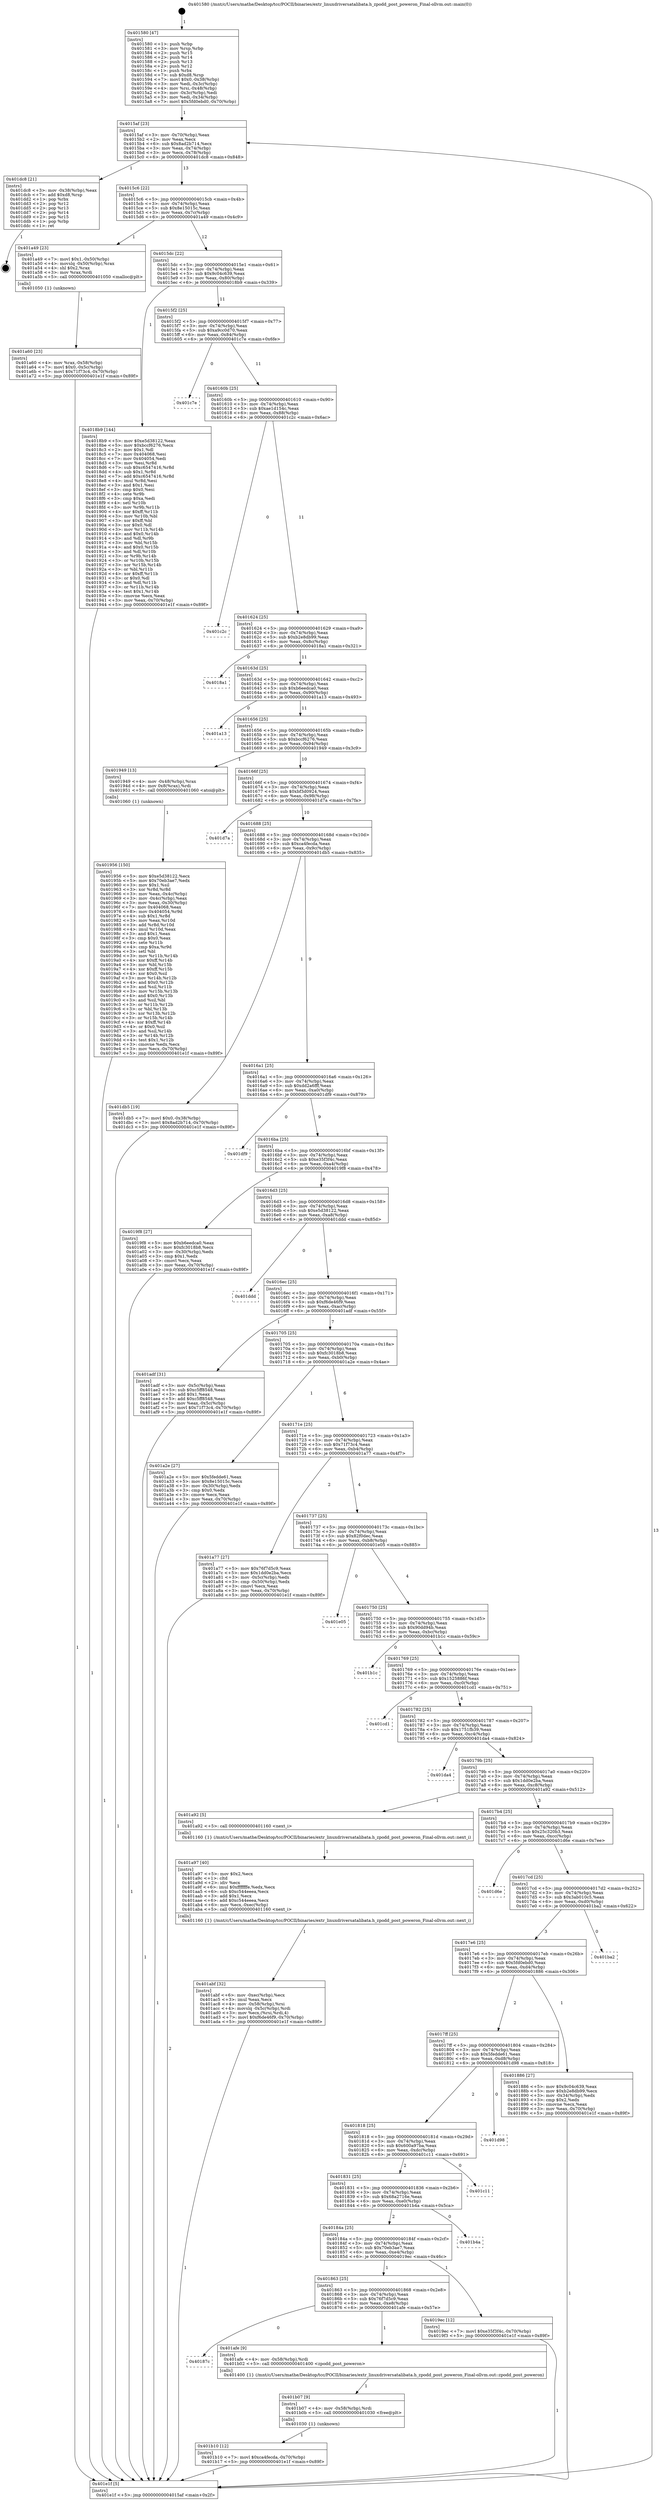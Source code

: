 digraph "0x401580" {
  label = "0x401580 (/mnt/c/Users/mathe/Desktop/tcc/POCII/binaries/extr_linuxdriversatalibata.h_zpodd_post_poweron_Final-ollvm.out::main(0))"
  labelloc = "t"
  node[shape=record]

  Entry [label="",width=0.3,height=0.3,shape=circle,fillcolor=black,style=filled]
  "0x4015af" [label="{
     0x4015af [23]\l
     | [instrs]\l
     &nbsp;&nbsp;0x4015af \<+3\>: mov -0x70(%rbp),%eax\l
     &nbsp;&nbsp;0x4015b2 \<+2\>: mov %eax,%ecx\l
     &nbsp;&nbsp;0x4015b4 \<+6\>: sub $0x8ad2b714,%ecx\l
     &nbsp;&nbsp;0x4015ba \<+3\>: mov %eax,-0x74(%rbp)\l
     &nbsp;&nbsp;0x4015bd \<+3\>: mov %ecx,-0x78(%rbp)\l
     &nbsp;&nbsp;0x4015c0 \<+6\>: je 0000000000401dc8 \<main+0x848\>\l
  }"]
  "0x401dc8" [label="{
     0x401dc8 [21]\l
     | [instrs]\l
     &nbsp;&nbsp;0x401dc8 \<+3\>: mov -0x38(%rbp),%eax\l
     &nbsp;&nbsp;0x401dcb \<+7\>: add $0xd8,%rsp\l
     &nbsp;&nbsp;0x401dd2 \<+1\>: pop %rbx\l
     &nbsp;&nbsp;0x401dd3 \<+2\>: pop %r12\l
     &nbsp;&nbsp;0x401dd5 \<+2\>: pop %r13\l
     &nbsp;&nbsp;0x401dd7 \<+2\>: pop %r14\l
     &nbsp;&nbsp;0x401dd9 \<+2\>: pop %r15\l
     &nbsp;&nbsp;0x401ddb \<+1\>: pop %rbp\l
     &nbsp;&nbsp;0x401ddc \<+1\>: ret\l
  }"]
  "0x4015c6" [label="{
     0x4015c6 [22]\l
     | [instrs]\l
     &nbsp;&nbsp;0x4015c6 \<+5\>: jmp 00000000004015cb \<main+0x4b\>\l
     &nbsp;&nbsp;0x4015cb \<+3\>: mov -0x74(%rbp),%eax\l
     &nbsp;&nbsp;0x4015ce \<+5\>: sub $0x8e15015c,%eax\l
     &nbsp;&nbsp;0x4015d3 \<+3\>: mov %eax,-0x7c(%rbp)\l
     &nbsp;&nbsp;0x4015d6 \<+6\>: je 0000000000401a49 \<main+0x4c9\>\l
  }"]
  Exit [label="",width=0.3,height=0.3,shape=circle,fillcolor=black,style=filled,peripheries=2]
  "0x401a49" [label="{
     0x401a49 [23]\l
     | [instrs]\l
     &nbsp;&nbsp;0x401a49 \<+7\>: movl $0x1,-0x50(%rbp)\l
     &nbsp;&nbsp;0x401a50 \<+4\>: movslq -0x50(%rbp),%rax\l
     &nbsp;&nbsp;0x401a54 \<+4\>: shl $0x2,%rax\l
     &nbsp;&nbsp;0x401a58 \<+3\>: mov %rax,%rdi\l
     &nbsp;&nbsp;0x401a5b \<+5\>: call 0000000000401050 \<malloc@plt\>\l
     | [calls]\l
     &nbsp;&nbsp;0x401050 \{1\} (unknown)\l
  }"]
  "0x4015dc" [label="{
     0x4015dc [22]\l
     | [instrs]\l
     &nbsp;&nbsp;0x4015dc \<+5\>: jmp 00000000004015e1 \<main+0x61\>\l
     &nbsp;&nbsp;0x4015e1 \<+3\>: mov -0x74(%rbp),%eax\l
     &nbsp;&nbsp;0x4015e4 \<+5\>: sub $0x9c04c639,%eax\l
     &nbsp;&nbsp;0x4015e9 \<+3\>: mov %eax,-0x80(%rbp)\l
     &nbsp;&nbsp;0x4015ec \<+6\>: je 00000000004018b9 \<main+0x339\>\l
  }"]
  "0x401b10" [label="{
     0x401b10 [12]\l
     | [instrs]\l
     &nbsp;&nbsp;0x401b10 \<+7\>: movl $0xca4fecda,-0x70(%rbp)\l
     &nbsp;&nbsp;0x401b17 \<+5\>: jmp 0000000000401e1f \<main+0x89f\>\l
  }"]
  "0x4018b9" [label="{
     0x4018b9 [144]\l
     | [instrs]\l
     &nbsp;&nbsp;0x4018b9 \<+5\>: mov $0xe5d38122,%eax\l
     &nbsp;&nbsp;0x4018be \<+5\>: mov $0xbccf6276,%ecx\l
     &nbsp;&nbsp;0x4018c3 \<+2\>: mov $0x1,%dl\l
     &nbsp;&nbsp;0x4018c5 \<+7\>: mov 0x404068,%esi\l
     &nbsp;&nbsp;0x4018cc \<+7\>: mov 0x404054,%edi\l
     &nbsp;&nbsp;0x4018d3 \<+3\>: mov %esi,%r8d\l
     &nbsp;&nbsp;0x4018d6 \<+7\>: sub $0xc6547416,%r8d\l
     &nbsp;&nbsp;0x4018dd \<+4\>: sub $0x1,%r8d\l
     &nbsp;&nbsp;0x4018e1 \<+7\>: add $0xc6547416,%r8d\l
     &nbsp;&nbsp;0x4018e8 \<+4\>: imul %r8d,%esi\l
     &nbsp;&nbsp;0x4018ec \<+3\>: and $0x1,%esi\l
     &nbsp;&nbsp;0x4018ef \<+3\>: cmp $0x0,%esi\l
     &nbsp;&nbsp;0x4018f2 \<+4\>: sete %r9b\l
     &nbsp;&nbsp;0x4018f6 \<+3\>: cmp $0xa,%edi\l
     &nbsp;&nbsp;0x4018f9 \<+4\>: setl %r10b\l
     &nbsp;&nbsp;0x4018fd \<+3\>: mov %r9b,%r11b\l
     &nbsp;&nbsp;0x401900 \<+4\>: xor $0xff,%r11b\l
     &nbsp;&nbsp;0x401904 \<+3\>: mov %r10b,%bl\l
     &nbsp;&nbsp;0x401907 \<+3\>: xor $0xff,%bl\l
     &nbsp;&nbsp;0x40190a \<+3\>: xor $0x0,%dl\l
     &nbsp;&nbsp;0x40190d \<+3\>: mov %r11b,%r14b\l
     &nbsp;&nbsp;0x401910 \<+4\>: and $0x0,%r14b\l
     &nbsp;&nbsp;0x401914 \<+3\>: and %dl,%r9b\l
     &nbsp;&nbsp;0x401917 \<+3\>: mov %bl,%r15b\l
     &nbsp;&nbsp;0x40191a \<+4\>: and $0x0,%r15b\l
     &nbsp;&nbsp;0x40191e \<+3\>: and %dl,%r10b\l
     &nbsp;&nbsp;0x401921 \<+3\>: or %r9b,%r14b\l
     &nbsp;&nbsp;0x401924 \<+3\>: or %r10b,%r15b\l
     &nbsp;&nbsp;0x401927 \<+3\>: xor %r15b,%r14b\l
     &nbsp;&nbsp;0x40192a \<+3\>: or %bl,%r11b\l
     &nbsp;&nbsp;0x40192d \<+4\>: xor $0xff,%r11b\l
     &nbsp;&nbsp;0x401931 \<+3\>: or $0x0,%dl\l
     &nbsp;&nbsp;0x401934 \<+3\>: and %dl,%r11b\l
     &nbsp;&nbsp;0x401937 \<+3\>: or %r11b,%r14b\l
     &nbsp;&nbsp;0x40193a \<+4\>: test $0x1,%r14b\l
     &nbsp;&nbsp;0x40193e \<+3\>: cmovne %ecx,%eax\l
     &nbsp;&nbsp;0x401941 \<+3\>: mov %eax,-0x70(%rbp)\l
     &nbsp;&nbsp;0x401944 \<+5\>: jmp 0000000000401e1f \<main+0x89f\>\l
  }"]
  "0x4015f2" [label="{
     0x4015f2 [25]\l
     | [instrs]\l
     &nbsp;&nbsp;0x4015f2 \<+5\>: jmp 00000000004015f7 \<main+0x77\>\l
     &nbsp;&nbsp;0x4015f7 \<+3\>: mov -0x74(%rbp),%eax\l
     &nbsp;&nbsp;0x4015fa \<+5\>: sub $0xa9cc0d70,%eax\l
     &nbsp;&nbsp;0x4015ff \<+6\>: mov %eax,-0x84(%rbp)\l
     &nbsp;&nbsp;0x401605 \<+6\>: je 0000000000401c7e \<main+0x6fe\>\l
  }"]
  "0x401b07" [label="{
     0x401b07 [9]\l
     | [instrs]\l
     &nbsp;&nbsp;0x401b07 \<+4\>: mov -0x58(%rbp),%rdi\l
     &nbsp;&nbsp;0x401b0b \<+5\>: call 0000000000401030 \<free@plt\>\l
     | [calls]\l
     &nbsp;&nbsp;0x401030 \{1\} (unknown)\l
  }"]
  "0x401c7e" [label="{
     0x401c7e\l
  }", style=dashed]
  "0x40160b" [label="{
     0x40160b [25]\l
     | [instrs]\l
     &nbsp;&nbsp;0x40160b \<+5\>: jmp 0000000000401610 \<main+0x90\>\l
     &nbsp;&nbsp;0x401610 \<+3\>: mov -0x74(%rbp),%eax\l
     &nbsp;&nbsp;0x401613 \<+5\>: sub $0xae1d154c,%eax\l
     &nbsp;&nbsp;0x401618 \<+6\>: mov %eax,-0x88(%rbp)\l
     &nbsp;&nbsp;0x40161e \<+6\>: je 0000000000401c2c \<main+0x6ac\>\l
  }"]
  "0x40187c" [label="{
     0x40187c\l
  }", style=dashed]
  "0x401c2c" [label="{
     0x401c2c\l
  }", style=dashed]
  "0x401624" [label="{
     0x401624 [25]\l
     | [instrs]\l
     &nbsp;&nbsp;0x401624 \<+5\>: jmp 0000000000401629 \<main+0xa9\>\l
     &nbsp;&nbsp;0x401629 \<+3\>: mov -0x74(%rbp),%eax\l
     &nbsp;&nbsp;0x40162c \<+5\>: sub $0xb2e8db99,%eax\l
     &nbsp;&nbsp;0x401631 \<+6\>: mov %eax,-0x8c(%rbp)\l
     &nbsp;&nbsp;0x401637 \<+6\>: je 00000000004018a1 \<main+0x321\>\l
  }"]
  "0x401afe" [label="{
     0x401afe [9]\l
     | [instrs]\l
     &nbsp;&nbsp;0x401afe \<+4\>: mov -0x58(%rbp),%rdi\l
     &nbsp;&nbsp;0x401b02 \<+5\>: call 0000000000401400 \<zpodd_post_poweron\>\l
     | [calls]\l
     &nbsp;&nbsp;0x401400 \{1\} (/mnt/c/Users/mathe/Desktop/tcc/POCII/binaries/extr_linuxdriversatalibata.h_zpodd_post_poweron_Final-ollvm.out::zpodd_post_poweron)\l
  }"]
  "0x4018a1" [label="{
     0x4018a1\l
  }", style=dashed]
  "0x40163d" [label="{
     0x40163d [25]\l
     | [instrs]\l
     &nbsp;&nbsp;0x40163d \<+5\>: jmp 0000000000401642 \<main+0xc2\>\l
     &nbsp;&nbsp;0x401642 \<+3\>: mov -0x74(%rbp),%eax\l
     &nbsp;&nbsp;0x401645 \<+5\>: sub $0xb6eedca0,%eax\l
     &nbsp;&nbsp;0x40164a \<+6\>: mov %eax,-0x90(%rbp)\l
     &nbsp;&nbsp;0x401650 \<+6\>: je 0000000000401a13 \<main+0x493\>\l
  }"]
  "0x401abf" [label="{
     0x401abf [32]\l
     | [instrs]\l
     &nbsp;&nbsp;0x401abf \<+6\>: mov -0xec(%rbp),%ecx\l
     &nbsp;&nbsp;0x401ac5 \<+3\>: imul %eax,%ecx\l
     &nbsp;&nbsp;0x401ac8 \<+4\>: mov -0x58(%rbp),%rsi\l
     &nbsp;&nbsp;0x401acc \<+4\>: movslq -0x5c(%rbp),%rdi\l
     &nbsp;&nbsp;0x401ad0 \<+3\>: mov %ecx,(%rsi,%rdi,4)\l
     &nbsp;&nbsp;0x401ad3 \<+7\>: movl $0xf6de46f9,-0x70(%rbp)\l
     &nbsp;&nbsp;0x401ada \<+5\>: jmp 0000000000401e1f \<main+0x89f\>\l
  }"]
  "0x401a13" [label="{
     0x401a13\l
  }", style=dashed]
  "0x401656" [label="{
     0x401656 [25]\l
     | [instrs]\l
     &nbsp;&nbsp;0x401656 \<+5\>: jmp 000000000040165b \<main+0xdb\>\l
     &nbsp;&nbsp;0x40165b \<+3\>: mov -0x74(%rbp),%eax\l
     &nbsp;&nbsp;0x40165e \<+5\>: sub $0xbccf6276,%eax\l
     &nbsp;&nbsp;0x401663 \<+6\>: mov %eax,-0x94(%rbp)\l
     &nbsp;&nbsp;0x401669 \<+6\>: je 0000000000401949 \<main+0x3c9\>\l
  }"]
  "0x401a97" [label="{
     0x401a97 [40]\l
     | [instrs]\l
     &nbsp;&nbsp;0x401a97 \<+5\>: mov $0x2,%ecx\l
     &nbsp;&nbsp;0x401a9c \<+1\>: cltd\l
     &nbsp;&nbsp;0x401a9d \<+2\>: idiv %ecx\l
     &nbsp;&nbsp;0x401a9f \<+6\>: imul $0xfffffffe,%edx,%ecx\l
     &nbsp;&nbsp;0x401aa5 \<+6\>: sub $0xc544eeea,%ecx\l
     &nbsp;&nbsp;0x401aab \<+3\>: add $0x1,%ecx\l
     &nbsp;&nbsp;0x401aae \<+6\>: add $0xc544eeea,%ecx\l
     &nbsp;&nbsp;0x401ab4 \<+6\>: mov %ecx,-0xec(%rbp)\l
     &nbsp;&nbsp;0x401aba \<+5\>: call 0000000000401160 \<next_i\>\l
     | [calls]\l
     &nbsp;&nbsp;0x401160 \{1\} (/mnt/c/Users/mathe/Desktop/tcc/POCII/binaries/extr_linuxdriversatalibata.h_zpodd_post_poweron_Final-ollvm.out::next_i)\l
  }"]
  "0x401949" [label="{
     0x401949 [13]\l
     | [instrs]\l
     &nbsp;&nbsp;0x401949 \<+4\>: mov -0x48(%rbp),%rax\l
     &nbsp;&nbsp;0x40194d \<+4\>: mov 0x8(%rax),%rdi\l
     &nbsp;&nbsp;0x401951 \<+5\>: call 0000000000401060 \<atoi@plt\>\l
     | [calls]\l
     &nbsp;&nbsp;0x401060 \{1\} (unknown)\l
  }"]
  "0x40166f" [label="{
     0x40166f [25]\l
     | [instrs]\l
     &nbsp;&nbsp;0x40166f \<+5\>: jmp 0000000000401674 \<main+0xf4\>\l
     &nbsp;&nbsp;0x401674 \<+3\>: mov -0x74(%rbp),%eax\l
     &nbsp;&nbsp;0x401677 \<+5\>: sub $0xbf3d0924,%eax\l
     &nbsp;&nbsp;0x40167c \<+6\>: mov %eax,-0x98(%rbp)\l
     &nbsp;&nbsp;0x401682 \<+6\>: je 0000000000401d7a \<main+0x7fa\>\l
  }"]
  "0x401a60" [label="{
     0x401a60 [23]\l
     | [instrs]\l
     &nbsp;&nbsp;0x401a60 \<+4\>: mov %rax,-0x58(%rbp)\l
     &nbsp;&nbsp;0x401a64 \<+7\>: movl $0x0,-0x5c(%rbp)\l
     &nbsp;&nbsp;0x401a6b \<+7\>: movl $0x71f73c4,-0x70(%rbp)\l
     &nbsp;&nbsp;0x401a72 \<+5\>: jmp 0000000000401e1f \<main+0x89f\>\l
  }"]
  "0x401d7a" [label="{
     0x401d7a\l
  }", style=dashed]
  "0x401688" [label="{
     0x401688 [25]\l
     | [instrs]\l
     &nbsp;&nbsp;0x401688 \<+5\>: jmp 000000000040168d \<main+0x10d\>\l
     &nbsp;&nbsp;0x40168d \<+3\>: mov -0x74(%rbp),%eax\l
     &nbsp;&nbsp;0x401690 \<+5\>: sub $0xca4fecda,%eax\l
     &nbsp;&nbsp;0x401695 \<+6\>: mov %eax,-0x9c(%rbp)\l
     &nbsp;&nbsp;0x40169b \<+6\>: je 0000000000401db5 \<main+0x835\>\l
  }"]
  "0x401863" [label="{
     0x401863 [25]\l
     | [instrs]\l
     &nbsp;&nbsp;0x401863 \<+5\>: jmp 0000000000401868 \<main+0x2e8\>\l
     &nbsp;&nbsp;0x401868 \<+3\>: mov -0x74(%rbp),%eax\l
     &nbsp;&nbsp;0x40186b \<+5\>: sub $0x76f7d5c9,%eax\l
     &nbsp;&nbsp;0x401870 \<+6\>: mov %eax,-0xe8(%rbp)\l
     &nbsp;&nbsp;0x401876 \<+6\>: je 0000000000401afe \<main+0x57e\>\l
  }"]
  "0x401db5" [label="{
     0x401db5 [19]\l
     | [instrs]\l
     &nbsp;&nbsp;0x401db5 \<+7\>: movl $0x0,-0x38(%rbp)\l
     &nbsp;&nbsp;0x401dbc \<+7\>: movl $0x8ad2b714,-0x70(%rbp)\l
     &nbsp;&nbsp;0x401dc3 \<+5\>: jmp 0000000000401e1f \<main+0x89f\>\l
  }"]
  "0x4016a1" [label="{
     0x4016a1 [25]\l
     | [instrs]\l
     &nbsp;&nbsp;0x4016a1 \<+5\>: jmp 00000000004016a6 \<main+0x126\>\l
     &nbsp;&nbsp;0x4016a6 \<+3\>: mov -0x74(%rbp),%eax\l
     &nbsp;&nbsp;0x4016a9 \<+5\>: sub $0xdd2a6fff,%eax\l
     &nbsp;&nbsp;0x4016ae \<+6\>: mov %eax,-0xa0(%rbp)\l
     &nbsp;&nbsp;0x4016b4 \<+6\>: je 0000000000401df9 \<main+0x879\>\l
  }"]
  "0x4019ec" [label="{
     0x4019ec [12]\l
     | [instrs]\l
     &nbsp;&nbsp;0x4019ec \<+7\>: movl $0xe35f3f4c,-0x70(%rbp)\l
     &nbsp;&nbsp;0x4019f3 \<+5\>: jmp 0000000000401e1f \<main+0x89f\>\l
  }"]
  "0x401df9" [label="{
     0x401df9\l
  }", style=dashed]
  "0x4016ba" [label="{
     0x4016ba [25]\l
     | [instrs]\l
     &nbsp;&nbsp;0x4016ba \<+5\>: jmp 00000000004016bf \<main+0x13f\>\l
     &nbsp;&nbsp;0x4016bf \<+3\>: mov -0x74(%rbp),%eax\l
     &nbsp;&nbsp;0x4016c2 \<+5\>: sub $0xe35f3f4c,%eax\l
     &nbsp;&nbsp;0x4016c7 \<+6\>: mov %eax,-0xa4(%rbp)\l
     &nbsp;&nbsp;0x4016cd \<+6\>: je 00000000004019f8 \<main+0x478\>\l
  }"]
  "0x40184a" [label="{
     0x40184a [25]\l
     | [instrs]\l
     &nbsp;&nbsp;0x40184a \<+5\>: jmp 000000000040184f \<main+0x2cf\>\l
     &nbsp;&nbsp;0x40184f \<+3\>: mov -0x74(%rbp),%eax\l
     &nbsp;&nbsp;0x401852 \<+5\>: sub $0x70eb3ae7,%eax\l
     &nbsp;&nbsp;0x401857 \<+6\>: mov %eax,-0xe4(%rbp)\l
     &nbsp;&nbsp;0x40185d \<+6\>: je 00000000004019ec \<main+0x46c\>\l
  }"]
  "0x4019f8" [label="{
     0x4019f8 [27]\l
     | [instrs]\l
     &nbsp;&nbsp;0x4019f8 \<+5\>: mov $0xb6eedca0,%eax\l
     &nbsp;&nbsp;0x4019fd \<+5\>: mov $0xfc3018b8,%ecx\l
     &nbsp;&nbsp;0x401a02 \<+3\>: mov -0x30(%rbp),%edx\l
     &nbsp;&nbsp;0x401a05 \<+3\>: cmp $0x1,%edx\l
     &nbsp;&nbsp;0x401a08 \<+3\>: cmovl %ecx,%eax\l
     &nbsp;&nbsp;0x401a0b \<+3\>: mov %eax,-0x70(%rbp)\l
     &nbsp;&nbsp;0x401a0e \<+5\>: jmp 0000000000401e1f \<main+0x89f\>\l
  }"]
  "0x4016d3" [label="{
     0x4016d3 [25]\l
     | [instrs]\l
     &nbsp;&nbsp;0x4016d3 \<+5\>: jmp 00000000004016d8 \<main+0x158\>\l
     &nbsp;&nbsp;0x4016d8 \<+3\>: mov -0x74(%rbp),%eax\l
     &nbsp;&nbsp;0x4016db \<+5\>: sub $0xe5d38122,%eax\l
     &nbsp;&nbsp;0x4016e0 \<+6\>: mov %eax,-0xa8(%rbp)\l
     &nbsp;&nbsp;0x4016e6 \<+6\>: je 0000000000401ddd \<main+0x85d\>\l
  }"]
  "0x401b4a" [label="{
     0x401b4a\l
  }", style=dashed]
  "0x401ddd" [label="{
     0x401ddd\l
  }", style=dashed]
  "0x4016ec" [label="{
     0x4016ec [25]\l
     | [instrs]\l
     &nbsp;&nbsp;0x4016ec \<+5\>: jmp 00000000004016f1 \<main+0x171\>\l
     &nbsp;&nbsp;0x4016f1 \<+3\>: mov -0x74(%rbp),%eax\l
     &nbsp;&nbsp;0x4016f4 \<+5\>: sub $0xf6de46f9,%eax\l
     &nbsp;&nbsp;0x4016f9 \<+6\>: mov %eax,-0xac(%rbp)\l
     &nbsp;&nbsp;0x4016ff \<+6\>: je 0000000000401adf \<main+0x55f\>\l
  }"]
  "0x401831" [label="{
     0x401831 [25]\l
     | [instrs]\l
     &nbsp;&nbsp;0x401831 \<+5\>: jmp 0000000000401836 \<main+0x2b6\>\l
     &nbsp;&nbsp;0x401836 \<+3\>: mov -0x74(%rbp),%eax\l
     &nbsp;&nbsp;0x401839 \<+5\>: sub $0x68a2716e,%eax\l
     &nbsp;&nbsp;0x40183e \<+6\>: mov %eax,-0xe0(%rbp)\l
     &nbsp;&nbsp;0x401844 \<+6\>: je 0000000000401b4a \<main+0x5ca\>\l
  }"]
  "0x401adf" [label="{
     0x401adf [31]\l
     | [instrs]\l
     &nbsp;&nbsp;0x401adf \<+3\>: mov -0x5c(%rbp),%eax\l
     &nbsp;&nbsp;0x401ae2 \<+5\>: sub $0xc5ff8548,%eax\l
     &nbsp;&nbsp;0x401ae7 \<+3\>: add $0x1,%eax\l
     &nbsp;&nbsp;0x401aea \<+5\>: add $0xc5ff8548,%eax\l
     &nbsp;&nbsp;0x401aef \<+3\>: mov %eax,-0x5c(%rbp)\l
     &nbsp;&nbsp;0x401af2 \<+7\>: movl $0x71f73c4,-0x70(%rbp)\l
     &nbsp;&nbsp;0x401af9 \<+5\>: jmp 0000000000401e1f \<main+0x89f\>\l
  }"]
  "0x401705" [label="{
     0x401705 [25]\l
     | [instrs]\l
     &nbsp;&nbsp;0x401705 \<+5\>: jmp 000000000040170a \<main+0x18a\>\l
     &nbsp;&nbsp;0x40170a \<+3\>: mov -0x74(%rbp),%eax\l
     &nbsp;&nbsp;0x40170d \<+5\>: sub $0xfc3018b8,%eax\l
     &nbsp;&nbsp;0x401712 \<+6\>: mov %eax,-0xb0(%rbp)\l
     &nbsp;&nbsp;0x401718 \<+6\>: je 0000000000401a2e \<main+0x4ae\>\l
  }"]
  "0x401c11" [label="{
     0x401c11\l
  }", style=dashed]
  "0x401a2e" [label="{
     0x401a2e [27]\l
     | [instrs]\l
     &nbsp;&nbsp;0x401a2e \<+5\>: mov $0x5fedde61,%eax\l
     &nbsp;&nbsp;0x401a33 \<+5\>: mov $0x8e15015c,%ecx\l
     &nbsp;&nbsp;0x401a38 \<+3\>: mov -0x30(%rbp),%edx\l
     &nbsp;&nbsp;0x401a3b \<+3\>: cmp $0x0,%edx\l
     &nbsp;&nbsp;0x401a3e \<+3\>: cmove %ecx,%eax\l
     &nbsp;&nbsp;0x401a41 \<+3\>: mov %eax,-0x70(%rbp)\l
     &nbsp;&nbsp;0x401a44 \<+5\>: jmp 0000000000401e1f \<main+0x89f\>\l
  }"]
  "0x40171e" [label="{
     0x40171e [25]\l
     | [instrs]\l
     &nbsp;&nbsp;0x40171e \<+5\>: jmp 0000000000401723 \<main+0x1a3\>\l
     &nbsp;&nbsp;0x401723 \<+3\>: mov -0x74(%rbp),%eax\l
     &nbsp;&nbsp;0x401726 \<+5\>: sub $0x71f73c4,%eax\l
     &nbsp;&nbsp;0x40172b \<+6\>: mov %eax,-0xb4(%rbp)\l
     &nbsp;&nbsp;0x401731 \<+6\>: je 0000000000401a77 \<main+0x4f7\>\l
  }"]
  "0x401818" [label="{
     0x401818 [25]\l
     | [instrs]\l
     &nbsp;&nbsp;0x401818 \<+5\>: jmp 000000000040181d \<main+0x29d\>\l
     &nbsp;&nbsp;0x40181d \<+3\>: mov -0x74(%rbp),%eax\l
     &nbsp;&nbsp;0x401820 \<+5\>: sub $0x600a97ba,%eax\l
     &nbsp;&nbsp;0x401825 \<+6\>: mov %eax,-0xdc(%rbp)\l
     &nbsp;&nbsp;0x40182b \<+6\>: je 0000000000401c11 \<main+0x691\>\l
  }"]
  "0x401a77" [label="{
     0x401a77 [27]\l
     | [instrs]\l
     &nbsp;&nbsp;0x401a77 \<+5\>: mov $0x76f7d5c9,%eax\l
     &nbsp;&nbsp;0x401a7c \<+5\>: mov $0x1dd0e2ba,%ecx\l
     &nbsp;&nbsp;0x401a81 \<+3\>: mov -0x5c(%rbp),%edx\l
     &nbsp;&nbsp;0x401a84 \<+3\>: cmp -0x50(%rbp),%edx\l
     &nbsp;&nbsp;0x401a87 \<+3\>: cmovl %ecx,%eax\l
     &nbsp;&nbsp;0x401a8a \<+3\>: mov %eax,-0x70(%rbp)\l
     &nbsp;&nbsp;0x401a8d \<+5\>: jmp 0000000000401e1f \<main+0x89f\>\l
  }"]
  "0x401737" [label="{
     0x401737 [25]\l
     | [instrs]\l
     &nbsp;&nbsp;0x401737 \<+5\>: jmp 000000000040173c \<main+0x1bc\>\l
     &nbsp;&nbsp;0x40173c \<+3\>: mov -0x74(%rbp),%eax\l
     &nbsp;&nbsp;0x40173f \<+5\>: sub $0x82f0dec,%eax\l
     &nbsp;&nbsp;0x401744 \<+6\>: mov %eax,-0xb8(%rbp)\l
     &nbsp;&nbsp;0x40174a \<+6\>: je 0000000000401e05 \<main+0x885\>\l
  }"]
  "0x401d98" [label="{
     0x401d98\l
  }", style=dashed]
  "0x401e05" [label="{
     0x401e05\l
  }", style=dashed]
  "0x401750" [label="{
     0x401750 [25]\l
     | [instrs]\l
     &nbsp;&nbsp;0x401750 \<+5\>: jmp 0000000000401755 \<main+0x1d5\>\l
     &nbsp;&nbsp;0x401755 \<+3\>: mov -0x74(%rbp),%eax\l
     &nbsp;&nbsp;0x401758 \<+5\>: sub $0x90dd94b,%eax\l
     &nbsp;&nbsp;0x40175d \<+6\>: mov %eax,-0xbc(%rbp)\l
     &nbsp;&nbsp;0x401763 \<+6\>: je 0000000000401b1c \<main+0x59c\>\l
  }"]
  "0x401956" [label="{
     0x401956 [150]\l
     | [instrs]\l
     &nbsp;&nbsp;0x401956 \<+5\>: mov $0xe5d38122,%ecx\l
     &nbsp;&nbsp;0x40195b \<+5\>: mov $0x70eb3ae7,%edx\l
     &nbsp;&nbsp;0x401960 \<+3\>: mov $0x1,%sil\l
     &nbsp;&nbsp;0x401963 \<+3\>: xor %r8d,%r8d\l
     &nbsp;&nbsp;0x401966 \<+3\>: mov %eax,-0x4c(%rbp)\l
     &nbsp;&nbsp;0x401969 \<+3\>: mov -0x4c(%rbp),%eax\l
     &nbsp;&nbsp;0x40196c \<+3\>: mov %eax,-0x30(%rbp)\l
     &nbsp;&nbsp;0x40196f \<+7\>: mov 0x404068,%eax\l
     &nbsp;&nbsp;0x401976 \<+8\>: mov 0x404054,%r9d\l
     &nbsp;&nbsp;0x40197e \<+4\>: sub $0x1,%r8d\l
     &nbsp;&nbsp;0x401982 \<+3\>: mov %eax,%r10d\l
     &nbsp;&nbsp;0x401985 \<+3\>: add %r8d,%r10d\l
     &nbsp;&nbsp;0x401988 \<+4\>: imul %r10d,%eax\l
     &nbsp;&nbsp;0x40198c \<+3\>: and $0x1,%eax\l
     &nbsp;&nbsp;0x40198f \<+3\>: cmp $0x0,%eax\l
     &nbsp;&nbsp;0x401992 \<+4\>: sete %r11b\l
     &nbsp;&nbsp;0x401996 \<+4\>: cmp $0xa,%r9d\l
     &nbsp;&nbsp;0x40199a \<+3\>: setl %bl\l
     &nbsp;&nbsp;0x40199d \<+3\>: mov %r11b,%r14b\l
     &nbsp;&nbsp;0x4019a0 \<+4\>: xor $0xff,%r14b\l
     &nbsp;&nbsp;0x4019a4 \<+3\>: mov %bl,%r15b\l
     &nbsp;&nbsp;0x4019a7 \<+4\>: xor $0xff,%r15b\l
     &nbsp;&nbsp;0x4019ab \<+4\>: xor $0x0,%sil\l
     &nbsp;&nbsp;0x4019af \<+3\>: mov %r14b,%r12b\l
     &nbsp;&nbsp;0x4019b2 \<+4\>: and $0x0,%r12b\l
     &nbsp;&nbsp;0x4019b6 \<+3\>: and %sil,%r11b\l
     &nbsp;&nbsp;0x4019b9 \<+3\>: mov %r15b,%r13b\l
     &nbsp;&nbsp;0x4019bc \<+4\>: and $0x0,%r13b\l
     &nbsp;&nbsp;0x4019c0 \<+3\>: and %sil,%bl\l
     &nbsp;&nbsp;0x4019c3 \<+3\>: or %r11b,%r12b\l
     &nbsp;&nbsp;0x4019c6 \<+3\>: or %bl,%r13b\l
     &nbsp;&nbsp;0x4019c9 \<+3\>: xor %r13b,%r12b\l
     &nbsp;&nbsp;0x4019cc \<+3\>: or %r15b,%r14b\l
     &nbsp;&nbsp;0x4019cf \<+4\>: xor $0xff,%r14b\l
     &nbsp;&nbsp;0x4019d3 \<+4\>: or $0x0,%sil\l
     &nbsp;&nbsp;0x4019d7 \<+3\>: and %sil,%r14b\l
     &nbsp;&nbsp;0x4019da \<+3\>: or %r14b,%r12b\l
     &nbsp;&nbsp;0x4019dd \<+4\>: test $0x1,%r12b\l
     &nbsp;&nbsp;0x4019e1 \<+3\>: cmovne %edx,%ecx\l
     &nbsp;&nbsp;0x4019e4 \<+3\>: mov %ecx,-0x70(%rbp)\l
     &nbsp;&nbsp;0x4019e7 \<+5\>: jmp 0000000000401e1f \<main+0x89f\>\l
  }"]
  "0x401b1c" [label="{
     0x401b1c\l
  }", style=dashed]
  "0x401769" [label="{
     0x401769 [25]\l
     | [instrs]\l
     &nbsp;&nbsp;0x401769 \<+5\>: jmp 000000000040176e \<main+0x1ee\>\l
     &nbsp;&nbsp;0x40176e \<+3\>: mov -0x74(%rbp),%eax\l
     &nbsp;&nbsp;0x401771 \<+5\>: sub $0x1525886f,%eax\l
     &nbsp;&nbsp;0x401776 \<+6\>: mov %eax,-0xc0(%rbp)\l
     &nbsp;&nbsp;0x40177c \<+6\>: je 0000000000401cd1 \<main+0x751\>\l
  }"]
  "0x401580" [label="{
     0x401580 [47]\l
     | [instrs]\l
     &nbsp;&nbsp;0x401580 \<+1\>: push %rbp\l
     &nbsp;&nbsp;0x401581 \<+3\>: mov %rsp,%rbp\l
     &nbsp;&nbsp;0x401584 \<+2\>: push %r15\l
     &nbsp;&nbsp;0x401586 \<+2\>: push %r14\l
     &nbsp;&nbsp;0x401588 \<+2\>: push %r13\l
     &nbsp;&nbsp;0x40158a \<+2\>: push %r12\l
     &nbsp;&nbsp;0x40158c \<+1\>: push %rbx\l
     &nbsp;&nbsp;0x40158d \<+7\>: sub $0xd8,%rsp\l
     &nbsp;&nbsp;0x401594 \<+7\>: movl $0x0,-0x38(%rbp)\l
     &nbsp;&nbsp;0x40159b \<+3\>: mov %edi,-0x3c(%rbp)\l
     &nbsp;&nbsp;0x40159e \<+4\>: mov %rsi,-0x48(%rbp)\l
     &nbsp;&nbsp;0x4015a2 \<+3\>: mov -0x3c(%rbp),%edi\l
     &nbsp;&nbsp;0x4015a5 \<+3\>: mov %edi,-0x34(%rbp)\l
     &nbsp;&nbsp;0x4015a8 \<+7\>: movl $0x5fd0ebd0,-0x70(%rbp)\l
  }"]
  "0x401cd1" [label="{
     0x401cd1\l
  }", style=dashed]
  "0x401782" [label="{
     0x401782 [25]\l
     | [instrs]\l
     &nbsp;&nbsp;0x401782 \<+5\>: jmp 0000000000401787 \<main+0x207\>\l
     &nbsp;&nbsp;0x401787 \<+3\>: mov -0x74(%rbp),%eax\l
     &nbsp;&nbsp;0x40178a \<+5\>: sub $0x1751fb39,%eax\l
     &nbsp;&nbsp;0x40178f \<+6\>: mov %eax,-0xc4(%rbp)\l
     &nbsp;&nbsp;0x401795 \<+6\>: je 0000000000401da4 \<main+0x824\>\l
  }"]
  "0x401e1f" [label="{
     0x401e1f [5]\l
     | [instrs]\l
     &nbsp;&nbsp;0x401e1f \<+5\>: jmp 00000000004015af \<main+0x2f\>\l
  }"]
  "0x401da4" [label="{
     0x401da4\l
  }", style=dashed]
  "0x40179b" [label="{
     0x40179b [25]\l
     | [instrs]\l
     &nbsp;&nbsp;0x40179b \<+5\>: jmp 00000000004017a0 \<main+0x220\>\l
     &nbsp;&nbsp;0x4017a0 \<+3\>: mov -0x74(%rbp),%eax\l
     &nbsp;&nbsp;0x4017a3 \<+5\>: sub $0x1dd0e2ba,%eax\l
     &nbsp;&nbsp;0x4017a8 \<+6\>: mov %eax,-0xc8(%rbp)\l
     &nbsp;&nbsp;0x4017ae \<+6\>: je 0000000000401a92 \<main+0x512\>\l
  }"]
  "0x4017ff" [label="{
     0x4017ff [25]\l
     | [instrs]\l
     &nbsp;&nbsp;0x4017ff \<+5\>: jmp 0000000000401804 \<main+0x284\>\l
     &nbsp;&nbsp;0x401804 \<+3\>: mov -0x74(%rbp),%eax\l
     &nbsp;&nbsp;0x401807 \<+5\>: sub $0x5fedde61,%eax\l
     &nbsp;&nbsp;0x40180c \<+6\>: mov %eax,-0xd8(%rbp)\l
     &nbsp;&nbsp;0x401812 \<+6\>: je 0000000000401d98 \<main+0x818\>\l
  }"]
  "0x401a92" [label="{
     0x401a92 [5]\l
     | [instrs]\l
     &nbsp;&nbsp;0x401a92 \<+5\>: call 0000000000401160 \<next_i\>\l
     | [calls]\l
     &nbsp;&nbsp;0x401160 \{1\} (/mnt/c/Users/mathe/Desktop/tcc/POCII/binaries/extr_linuxdriversatalibata.h_zpodd_post_poweron_Final-ollvm.out::next_i)\l
  }"]
  "0x4017b4" [label="{
     0x4017b4 [25]\l
     | [instrs]\l
     &nbsp;&nbsp;0x4017b4 \<+5\>: jmp 00000000004017b9 \<main+0x239\>\l
     &nbsp;&nbsp;0x4017b9 \<+3\>: mov -0x74(%rbp),%eax\l
     &nbsp;&nbsp;0x4017bc \<+5\>: sub $0x25c320b3,%eax\l
     &nbsp;&nbsp;0x4017c1 \<+6\>: mov %eax,-0xcc(%rbp)\l
     &nbsp;&nbsp;0x4017c7 \<+6\>: je 0000000000401d6e \<main+0x7ee\>\l
  }"]
  "0x401886" [label="{
     0x401886 [27]\l
     | [instrs]\l
     &nbsp;&nbsp;0x401886 \<+5\>: mov $0x9c04c639,%eax\l
     &nbsp;&nbsp;0x40188b \<+5\>: mov $0xb2e8db99,%ecx\l
     &nbsp;&nbsp;0x401890 \<+3\>: mov -0x34(%rbp),%edx\l
     &nbsp;&nbsp;0x401893 \<+3\>: cmp $0x2,%edx\l
     &nbsp;&nbsp;0x401896 \<+3\>: cmovne %ecx,%eax\l
     &nbsp;&nbsp;0x401899 \<+3\>: mov %eax,-0x70(%rbp)\l
     &nbsp;&nbsp;0x40189c \<+5\>: jmp 0000000000401e1f \<main+0x89f\>\l
  }"]
  "0x401d6e" [label="{
     0x401d6e\l
  }", style=dashed]
  "0x4017cd" [label="{
     0x4017cd [25]\l
     | [instrs]\l
     &nbsp;&nbsp;0x4017cd \<+5\>: jmp 00000000004017d2 \<main+0x252\>\l
     &nbsp;&nbsp;0x4017d2 \<+3\>: mov -0x74(%rbp),%eax\l
     &nbsp;&nbsp;0x4017d5 \<+5\>: sub $0x3ab010c5,%eax\l
     &nbsp;&nbsp;0x4017da \<+6\>: mov %eax,-0xd0(%rbp)\l
     &nbsp;&nbsp;0x4017e0 \<+6\>: je 0000000000401ba2 \<main+0x622\>\l
  }"]
  "0x4017e6" [label="{
     0x4017e6 [25]\l
     | [instrs]\l
     &nbsp;&nbsp;0x4017e6 \<+5\>: jmp 00000000004017eb \<main+0x26b\>\l
     &nbsp;&nbsp;0x4017eb \<+3\>: mov -0x74(%rbp),%eax\l
     &nbsp;&nbsp;0x4017ee \<+5\>: sub $0x5fd0ebd0,%eax\l
     &nbsp;&nbsp;0x4017f3 \<+6\>: mov %eax,-0xd4(%rbp)\l
     &nbsp;&nbsp;0x4017f9 \<+6\>: je 0000000000401886 \<main+0x306\>\l
  }"]
  "0x401ba2" [label="{
     0x401ba2\l
  }", style=dashed]
  Entry -> "0x401580" [label=" 1"]
  "0x4015af" -> "0x401dc8" [label=" 1"]
  "0x4015af" -> "0x4015c6" [label=" 13"]
  "0x401dc8" -> Exit [label=" 1"]
  "0x4015c6" -> "0x401a49" [label=" 1"]
  "0x4015c6" -> "0x4015dc" [label=" 12"]
  "0x401db5" -> "0x401e1f" [label=" 1"]
  "0x4015dc" -> "0x4018b9" [label=" 1"]
  "0x4015dc" -> "0x4015f2" [label=" 11"]
  "0x401b10" -> "0x401e1f" [label=" 1"]
  "0x4015f2" -> "0x401c7e" [label=" 0"]
  "0x4015f2" -> "0x40160b" [label=" 11"]
  "0x401b07" -> "0x401b10" [label=" 1"]
  "0x40160b" -> "0x401c2c" [label=" 0"]
  "0x40160b" -> "0x401624" [label=" 11"]
  "0x401afe" -> "0x401b07" [label=" 1"]
  "0x401624" -> "0x4018a1" [label=" 0"]
  "0x401624" -> "0x40163d" [label=" 11"]
  "0x401863" -> "0x40187c" [label=" 0"]
  "0x40163d" -> "0x401a13" [label=" 0"]
  "0x40163d" -> "0x401656" [label=" 11"]
  "0x401863" -> "0x401afe" [label=" 1"]
  "0x401656" -> "0x401949" [label=" 1"]
  "0x401656" -> "0x40166f" [label=" 10"]
  "0x401adf" -> "0x401e1f" [label=" 1"]
  "0x40166f" -> "0x401d7a" [label=" 0"]
  "0x40166f" -> "0x401688" [label=" 10"]
  "0x401abf" -> "0x401e1f" [label=" 1"]
  "0x401688" -> "0x401db5" [label=" 1"]
  "0x401688" -> "0x4016a1" [label=" 9"]
  "0x401a97" -> "0x401abf" [label=" 1"]
  "0x4016a1" -> "0x401df9" [label=" 0"]
  "0x4016a1" -> "0x4016ba" [label=" 9"]
  "0x401a92" -> "0x401a97" [label=" 1"]
  "0x4016ba" -> "0x4019f8" [label=" 1"]
  "0x4016ba" -> "0x4016d3" [label=" 8"]
  "0x401a60" -> "0x401e1f" [label=" 1"]
  "0x4016d3" -> "0x401ddd" [label=" 0"]
  "0x4016d3" -> "0x4016ec" [label=" 8"]
  "0x401a49" -> "0x401a60" [label=" 1"]
  "0x4016ec" -> "0x401adf" [label=" 1"]
  "0x4016ec" -> "0x401705" [label=" 7"]
  "0x4019f8" -> "0x401e1f" [label=" 1"]
  "0x401705" -> "0x401a2e" [label=" 1"]
  "0x401705" -> "0x40171e" [label=" 6"]
  "0x4019ec" -> "0x401e1f" [label=" 1"]
  "0x40171e" -> "0x401a77" [label=" 2"]
  "0x40171e" -> "0x401737" [label=" 4"]
  "0x40184a" -> "0x4019ec" [label=" 1"]
  "0x401737" -> "0x401e05" [label=" 0"]
  "0x401737" -> "0x401750" [label=" 4"]
  "0x401a77" -> "0x401e1f" [label=" 2"]
  "0x401750" -> "0x401b1c" [label=" 0"]
  "0x401750" -> "0x401769" [label=" 4"]
  "0x401831" -> "0x401b4a" [label=" 0"]
  "0x401769" -> "0x401cd1" [label=" 0"]
  "0x401769" -> "0x401782" [label=" 4"]
  "0x401a2e" -> "0x401e1f" [label=" 1"]
  "0x401782" -> "0x401da4" [label=" 0"]
  "0x401782" -> "0x40179b" [label=" 4"]
  "0x401818" -> "0x401831" [label=" 2"]
  "0x40179b" -> "0x401a92" [label=" 1"]
  "0x40179b" -> "0x4017b4" [label=" 3"]
  "0x401818" -> "0x401c11" [label=" 0"]
  "0x4017b4" -> "0x401d6e" [label=" 0"]
  "0x4017b4" -> "0x4017cd" [label=" 3"]
  "0x40184a" -> "0x401863" [label=" 1"]
  "0x4017cd" -> "0x401ba2" [label=" 0"]
  "0x4017cd" -> "0x4017e6" [label=" 3"]
  "0x4017ff" -> "0x401818" [label=" 2"]
  "0x4017e6" -> "0x401886" [label=" 1"]
  "0x4017e6" -> "0x4017ff" [label=" 2"]
  "0x401886" -> "0x401e1f" [label=" 1"]
  "0x401580" -> "0x4015af" [label=" 1"]
  "0x401e1f" -> "0x4015af" [label=" 13"]
  "0x4018b9" -> "0x401e1f" [label=" 1"]
  "0x401949" -> "0x401956" [label=" 1"]
  "0x401956" -> "0x401e1f" [label=" 1"]
  "0x401831" -> "0x40184a" [label=" 2"]
  "0x4017ff" -> "0x401d98" [label=" 0"]
}
